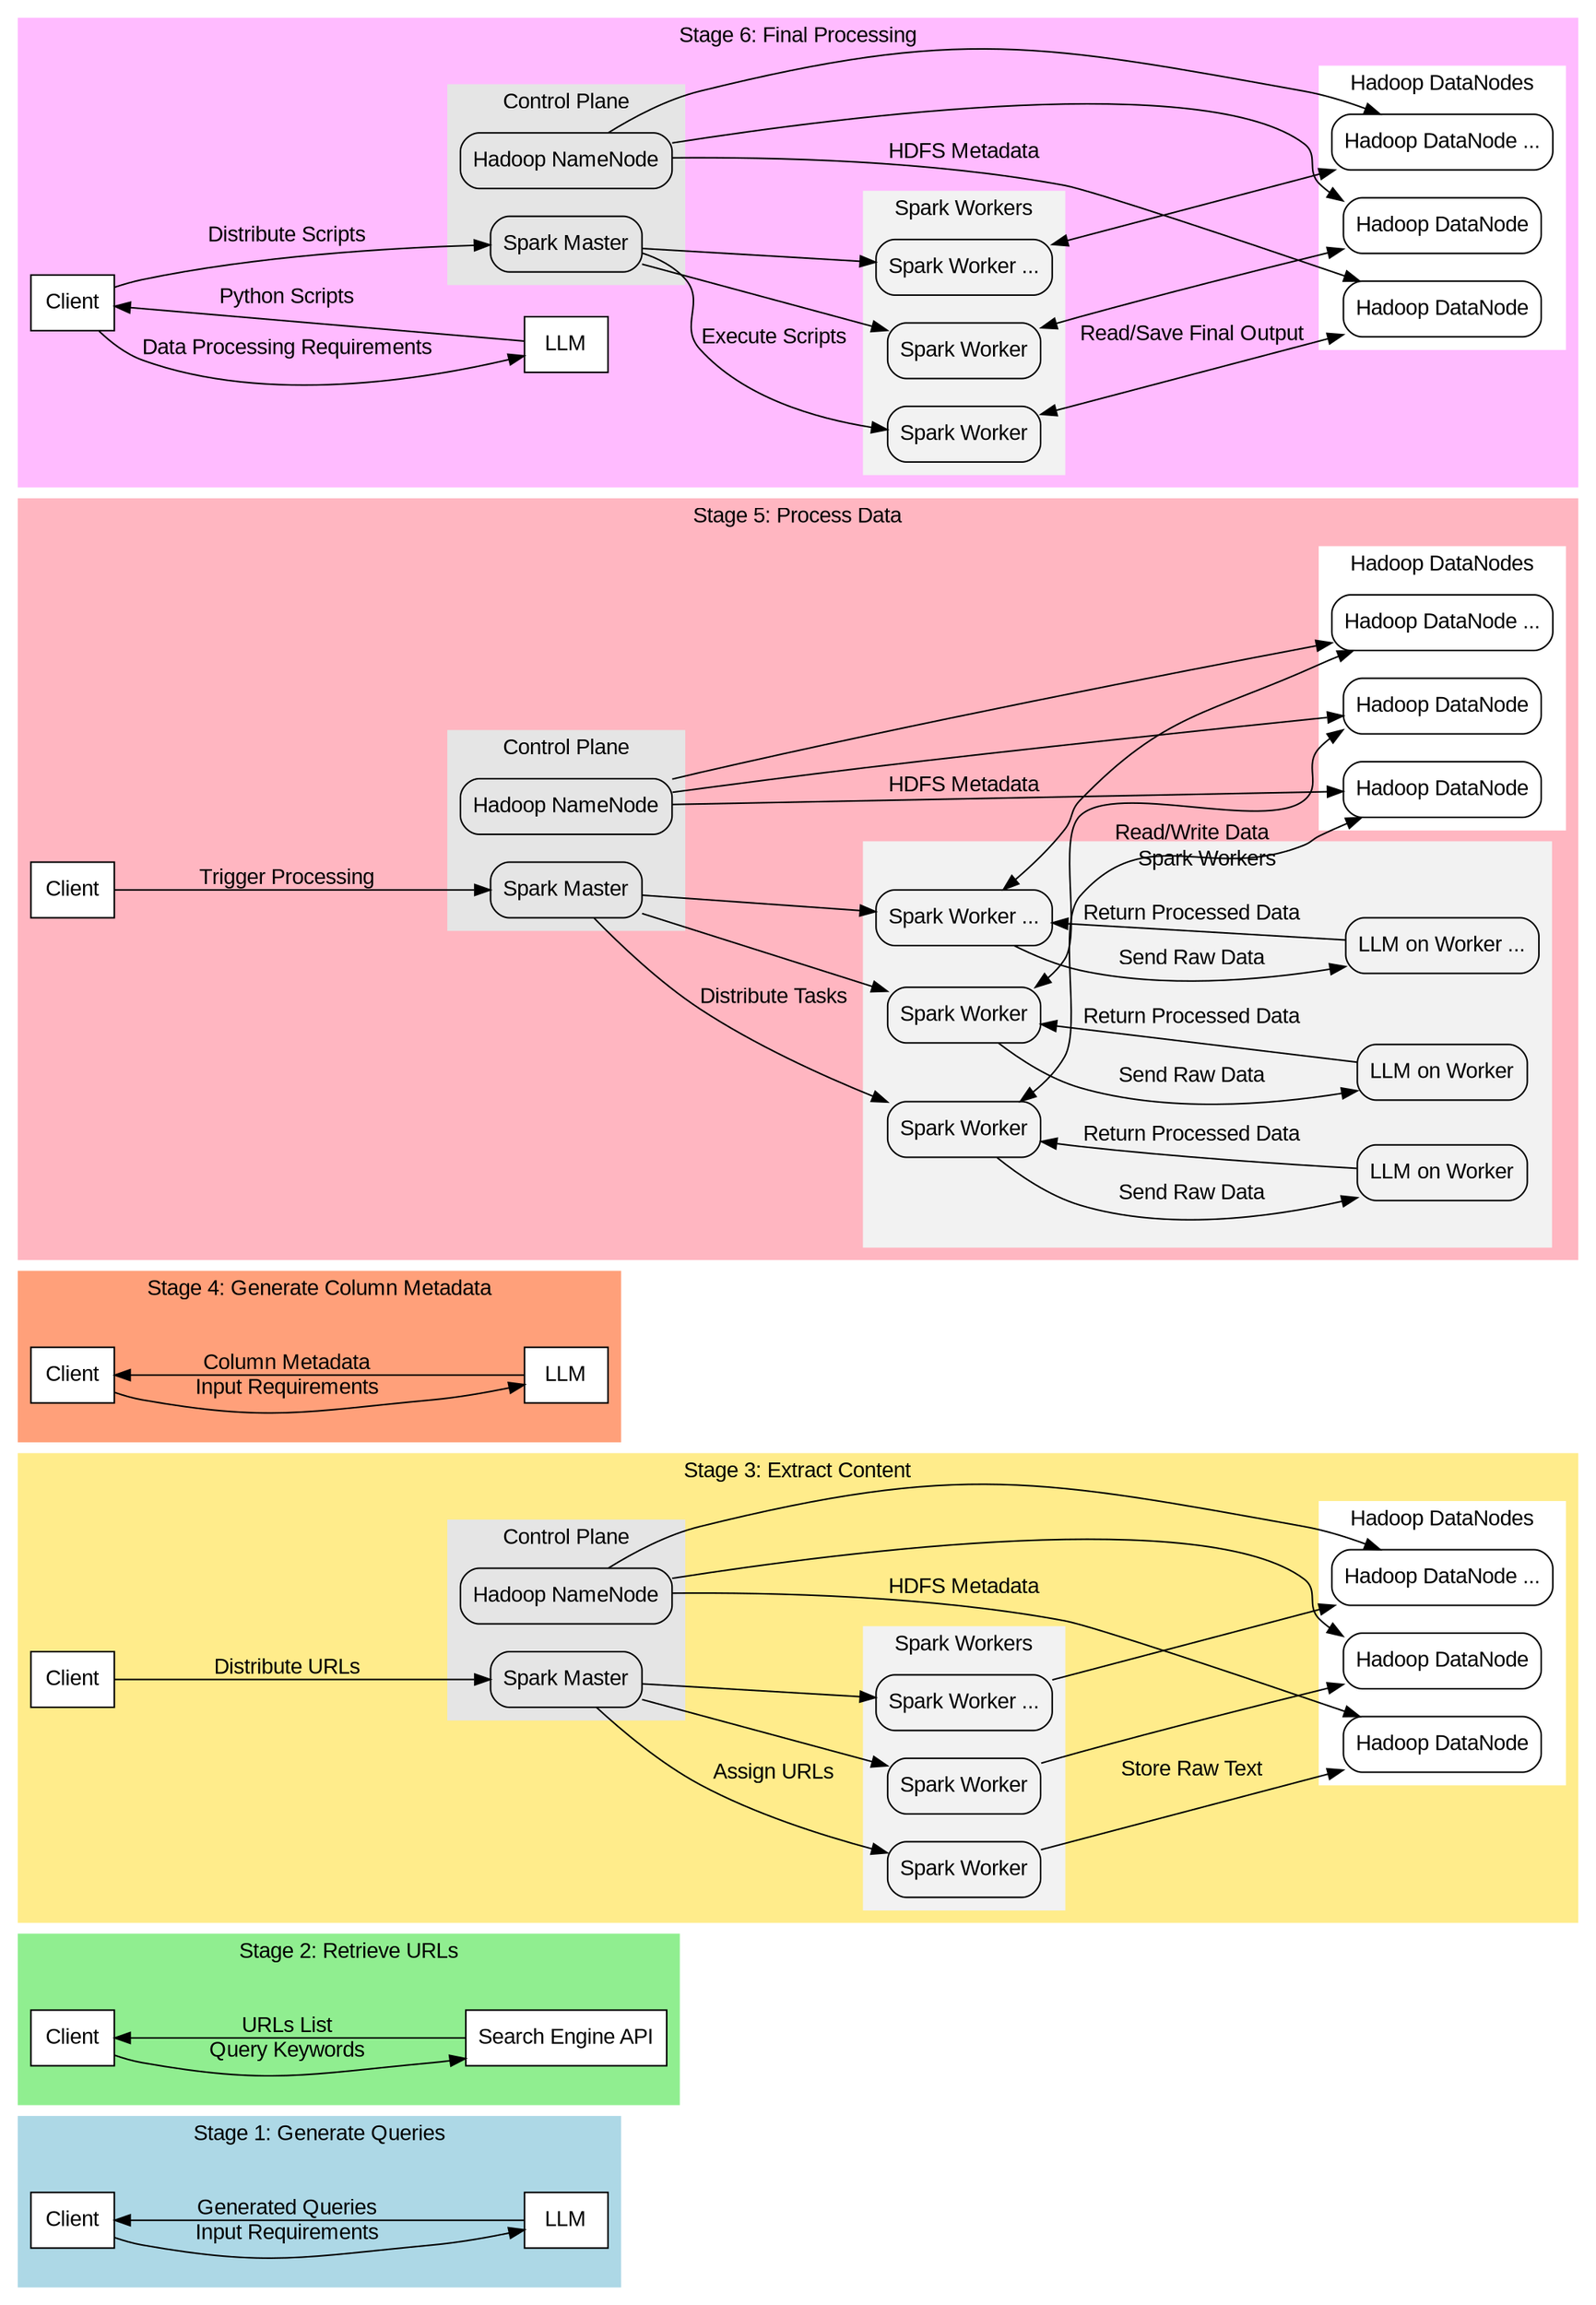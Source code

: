 digraph SparkHadoopWorkflow {
    rankdir=LR;
    fontname="Arial";
    node [shape=box, style=rounded, fontname="Arial"];
    edge [fontname="Arial"];

    // -----------------------
    // Stage 1: Generate Queries
    // (Unchanged from previous)
    // -----------------------
    subgraph cluster_1 {
        style=filled; 
        color=lightblue;
        label="Stage 1: Generate Queries";

        Client1 [label="Client", style=filled, fillcolor="#ffffff"];
        LLM1 [label="LLM", style=filled, fillcolor="#ffffff"];

        Client1 -> LLM1 [label="Input Requirements"];
        LLM1 -> Client1 [label="Generated Queries"];
    }

    // -----------------------
    // Stage 2: Retrieve URLs
    // (Unchanged from previous)
    // -----------------------
    subgraph cluster_2 {
        style=filled; 
        color=lightgreen; 
        label="Stage 2: Retrieve URLs";

        Client2 [label="Client", style=filled, fillcolor="#ffffff"];
        SearchAPI [label="Search Engine API", style=filled, fillcolor="#ffffff"];

        Client2 -> SearchAPI [label="Query Keywords"];
        SearchAPI -> Client2 [label="URLs List"];
    }

    // -----------------------
    // Stage 3: Extract Content
    // (Unchanged from previous)
    // -----------------------
    subgraph cluster_3 {
        style=filled; 
        color=lightgoldenrod1; 
        label="Stage 3: Extract Content";

        subgraph cluster_3_control {
            style=filled; 
            color=gray90;
            label="Control Plane";
            SparkMaster3 [label="Spark Master"];
            HadoopNameNode3 [label="Hadoop NameNode"];
        }

        subgraph cluster_3_workers {
            style=filled; 
            color=gray95;
            label="Spark Workers";
            SparkWorker3_1 [label="Spark Worker"];
            SparkWorker3_2 [label="Spark Worker"];
            SparkWorker3_n [label="Spark Worker ..."];
        }

        subgraph cluster_3_datanodes {
            style=filled; 
            color=white;
            label="Hadoop DataNodes";
            HadoopDataNode3_1 [label="Hadoop DataNode"];
            HadoopDataNode3_2 [label="Hadoop DataNode"];
            HadoopDataNode3_n [label="Hadoop DataNode ..."];
        }

        Client3 [label="Client", style=filled, fillcolor="#ffffff"];

        Client3 -> SparkMaster3 [label="Distribute URLs"];
        SparkMaster3 -> SparkWorker3_1 [label="Assign URLs"];
        SparkMaster3 -> SparkWorker3_2;
        SparkMaster3 -> SparkWorker3_n;

        SparkWorker3_1 -> HadoopDataNode3_1 [label="Store Raw Text"];
        SparkWorker3_2 -> HadoopDataNode3_2;
        SparkWorker3_n -> HadoopDataNode3_n;

        HadoopNameNode3 -> HadoopDataNode3_1 [label="HDFS Metadata"];
        HadoopNameNode3 -> HadoopDataNode3_2;
        HadoopNameNode3 -> HadoopDataNode3_n;
    }

    // -----------------------
    // Stage 4: Generate Column Metadata
    // (Unchanged from previous)
    // -----------------------
    subgraph cluster_4 {
        style=filled; 
        color=lightsalmon; 
        label="Stage 4: Generate Column Metadata";

        Client4 [label="Client", style=filled, fillcolor="#ffffff"];
        LLM4 [label="LLM", style=filled, fillcolor="#ffffff"];

        Client4 -> LLM4 [label="Input Requirements"];
        LLM4 -> Client4 [label="Column Metadata"];
    }

    // -----------------------
    // Stage 5: Process Data (UPDATED)
    // -----------------------
    subgraph cluster_5 {
        style=filled; 
        color=lightpink; 
        label="Stage 5: Process Data";

        // Control plane
        subgraph cluster_5_control {
            style=filled; 
            color=gray90;
            label="Control Plane";
            SparkMaster5 [label="Spark Master"];
            HadoopNameNode5 [label="Hadoop NameNode"];
        }

        // Workers + LLM
        subgraph cluster_5_workers {
            style=filled; 
            color=gray95;
            label="Spark Workers";

            SparkWorker5_1 [label="Spark Worker"];
            LLM5_1 [label="LLM on Worker"];

            SparkWorker5_2 [label="Spark Worker"];
            LLM5_2 [label="LLM on Worker"];

            SparkWorker5_n [label="Spark Worker ..."];
            LLM5_n [label="LLM on Worker ..."];
        }

        // DataNodes
        subgraph cluster_5_datanodes {
            style=filled; 
            color=white;
            label="Hadoop DataNodes";
            HadoopDataNode5_1 [label="Hadoop DataNode"];
            HadoopDataNode5_2 [label="Hadoop DataNode"];
            HadoopDataNode5_n [label="Hadoop DataNode ..."];
        }

        // Client in Stage 5
        Client5 [label="Client", style=filled, fillcolor="#ffffff"];

        // Flows
        Client5 -> SparkMaster5 [label="Trigger Processing"];

        // Spark Master to Spark Workers
        SparkMaster5 -> SparkWorker5_1 [label="Distribute Tasks"];
        SparkMaster5 -> SparkWorker5_2;
        SparkMaster5 -> SparkWorker5_n;

        // LLM inside each worker
        SparkWorker5_1 -> LLM5_1 [label="Send Raw Data"];
        LLM5_1 -> SparkWorker5_1 [label="Return Processed Data"];

        SparkWorker5_2 -> LLM5_2 [label="Send Raw Data"];
        LLM5_2 -> SparkWorker5_2 [label="Return Processed Data"];

        SparkWorker5_n -> LLM5_n [label="Send Raw Data"];
        LLM5_n -> SparkWorker5_n [label="Return Processed Data"];

        // Two-way data exchange between Spark Workers & DataNodes
        SparkWorker5_1 -> HadoopDataNode5_1 [label="Read/Write Data", dir="both"];
        SparkWorker5_2 -> HadoopDataNode5_2 [dir="both"];
        SparkWorker5_n -> HadoopDataNode5_n [dir="both"];

        // Control plane link
        HadoopNameNode5 -> HadoopDataNode5_1 [label="HDFS Metadata"];
        HadoopNameNode5 -> HadoopDataNode5_2;
        HadoopNameNode5 -> HadoopDataNode5_n;
    }

    // -----------------------
    // Stage 6: Final Processing
    // (Unchanged from previous)
    // -----------------------
    subgraph cluster_6 {
        style=filled; 
        color=plum1; 
        label="Stage 6: Final Processing";

        Client6 [label="Client", style=filled, fillcolor="#ffffff"];
        LLM6 [label="LLM", style=filled, fillcolor="#ffffff"];

        subgraph cluster_6_control {
            style=filled; 
            color=gray90;
            label="Control Plane";
            SparkMaster6 [label="Spark Master"];
            HadoopNameNode6 [label="Hadoop NameNode"];
        }

        subgraph cluster_6_workers {
            style=filled; 
            color=gray95;
            label="Spark Workers";
            SparkWorker6_1 [label="Spark Worker"];
            SparkWorker6_2 [label="Spark Worker"];
            SparkWorker6_n [label="Spark Worker ..."];
        }

        subgraph cluster_6_datanodes {
            style=filled; 
            color=white;
            label="Hadoop DataNodes";
            HadoopDataNode6_1 [label="Hadoop DataNode"];
            HadoopDataNode6_2 [label="Hadoop DataNode"];
            HadoopDataNode6_n [label="Hadoop DataNode ..."];
        }

        Client6 -> LLM6 [label="Data Processing Requirements"];
        LLM6 -> Client6 [label="Python Scripts"];
        Client6 -> SparkMaster6 [label="Distribute Scripts"];

        SparkMaster6 -> SparkWorker6_1 [label="Execute Scripts"];
        SparkMaster6 -> SparkWorker6_2;
        SparkMaster6 -> SparkWorker6_n;

        SparkWorker6_1 -> HadoopDataNode6_1 [label="Read/Save Final Output", dir="both"];
        SparkWorker6_2 -> HadoopDataNode6_2 [dir="both"];
        SparkWorker6_n -> HadoopDataNode6_n [dir="both"];

        HadoopNameNode6 -> HadoopDataNode6_1 [label="HDFS Metadata"];
        HadoopNameNode6 -> HadoopDataNode6_2;
        HadoopNameNode6 -> HadoopDataNode6_n;
    }
}